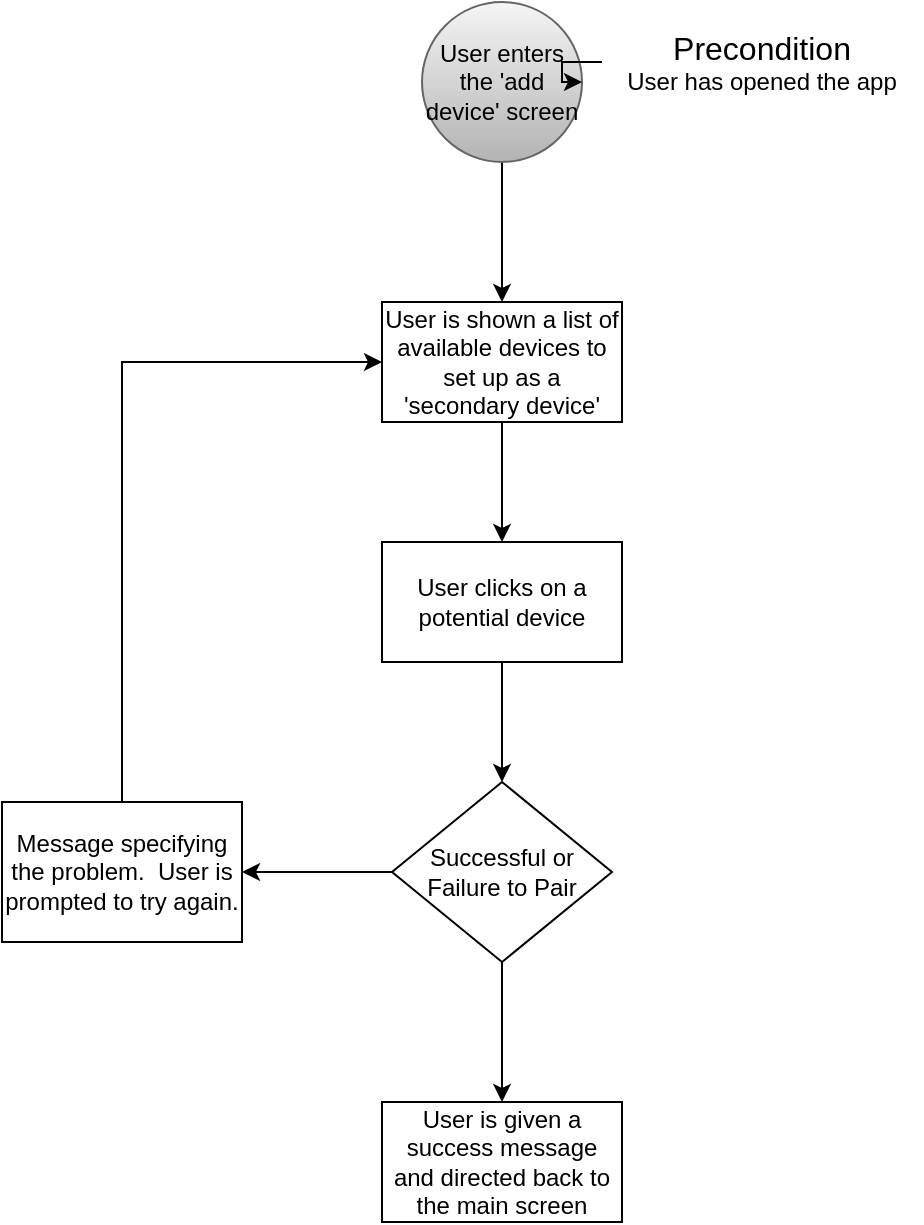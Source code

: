 <mxfile version="13.6.5">
    <diagram id="o3KW7QgCzo3e-9KRqWMI" name="Page-1">
        <mxGraphModel dx="752" dy="755" grid="1" gridSize="10" guides="1" tooltips="1" connect="1" arrows="1" fold="1" page="1" pageScale="1" pageWidth="827" pageHeight="1169" math="0" shadow="0">
            <root>
                <mxCell id="0"/>
                <mxCell id="1" parent="0"/>
                <mxCell id="GBChhYuTOTe9tz5duwFy-11" style="edgeStyle=orthogonalEdgeStyle;rounded=0;orthogonalLoop=1;jettySize=auto;html=1;entryX=0.5;entryY=0;entryDx=0;entryDy=0;" parent="1" source="GBChhYuTOTe9tz5duwFy-2" target="GBChhYuTOTe9tz5duwFy-5" edge="1">
                    <mxGeometry relative="1" as="geometry"/>
                </mxCell>
                <mxCell id="GBChhYuTOTe9tz5duwFy-2" value="&lt;font color=&quot;#000000&quot;&gt;User enters the 'add device' screen&lt;/font&gt;" style="ellipse;whiteSpace=wrap;html=1;aspect=fixed;fillColor=#f5f5f5;strokeColor=#666666;gradientColor=#b3b3b3;" parent="1" vertex="1">
                    <mxGeometry x="400" y="50" width="80" height="80" as="geometry"/>
                </mxCell>
                <mxCell id="2" value="" style="edgeStyle=orthogonalEdgeStyle;rounded=0;orthogonalLoop=1;jettySize=auto;html=1;" edge="1" parent="1" source="GBChhYuTOTe9tz5duwFy-3" target="GBChhYuTOTe9tz5duwFy-2">
                    <mxGeometry relative="1" as="geometry"/>
                </mxCell>
                <mxCell id="GBChhYuTOTe9tz5duwFy-3" value="&lt;div&gt;&lt;font style=&quot;font-size: 16px&quot;&gt;Precondition&lt;br&gt;&lt;/font&gt;&lt;/div&gt;&lt;div&gt;User has opened the app&lt;br&gt;&lt;font style=&quot;font-size: 16px&quot;&gt;&lt;/font&gt;&lt;/div&gt;" style="text;html=1;strokeColor=none;fillColor=none;align=center;verticalAlign=middle;whiteSpace=wrap;rounded=0;" parent="1" vertex="1">
                    <mxGeometry x="490" y="70" width="160" height="20" as="geometry"/>
                </mxCell>
                <mxCell id="GBChhYuTOTe9tz5duwFy-12" style="edgeStyle=orthogonalEdgeStyle;rounded=0;orthogonalLoop=1;jettySize=auto;html=1;entryX=0.5;entryY=0;entryDx=0;entryDy=0;" parent="1" source="GBChhYuTOTe9tz5duwFy-5" target="GBChhYuTOTe9tz5duwFy-6" edge="1">
                    <mxGeometry relative="1" as="geometry"/>
                </mxCell>
                <mxCell id="GBChhYuTOTe9tz5duwFy-5" value="User is shown a list of available devices to set up as a 'secondary device'" style="rounded=0;whiteSpace=wrap;html=1;" parent="1" vertex="1">
                    <mxGeometry x="380" y="200" width="120" height="60" as="geometry"/>
                </mxCell>
                <mxCell id="GBChhYuTOTe9tz5duwFy-13" style="edgeStyle=orthogonalEdgeStyle;rounded=0;orthogonalLoop=1;jettySize=auto;html=1;entryX=0.5;entryY=0;entryDx=0;entryDy=0;" parent="1" source="GBChhYuTOTe9tz5duwFy-6" target="GBChhYuTOTe9tz5duwFy-8" edge="1">
                    <mxGeometry relative="1" as="geometry"/>
                </mxCell>
                <mxCell id="GBChhYuTOTe9tz5duwFy-6" value="User clicks on a potential device" style="rounded=0;whiteSpace=wrap;html=1;" parent="1" vertex="1">
                    <mxGeometry x="380" y="320" width="120" height="60" as="geometry"/>
                </mxCell>
                <mxCell id="GBChhYuTOTe9tz5duwFy-14" style="edgeStyle=orthogonalEdgeStyle;rounded=0;orthogonalLoop=1;jettySize=auto;html=1;entryX=0.5;entryY=0;entryDx=0;entryDy=0;" parent="1" source="GBChhYuTOTe9tz5duwFy-8" target="GBChhYuTOTe9tz5duwFy-10" edge="1">
                    <mxGeometry relative="1" as="geometry"/>
                </mxCell>
                <mxCell id="GBChhYuTOTe9tz5duwFy-15" style="edgeStyle=orthogonalEdgeStyle;rounded=0;orthogonalLoop=1;jettySize=auto;html=1;entryX=1;entryY=0.5;entryDx=0;entryDy=0;" parent="1" source="GBChhYuTOTe9tz5duwFy-8" target="GBChhYuTOTe9tz5duwFy-9" edge="1">
                    <mxGeometry relative="1" as="geometry"/>
                </mxCell>
                <mxCell id="GBChhYuTOTe9tz5duwFy-8" value="Successful or Failure to Pair" style="rhombus;whiteSpace=wrap;html=1;" parent="1" vertex="1">
                    <mxGeometry x="385" y="440" width="110" height="90" as="geometry"/>
                </mxCell>
                <mxCell id="GBChhYuTOTe9tz5duwFy-16" style="edgeStyle=orthogonalEdgeStyle;rounded=0;orthogonalLoop=1;jettySize=auto;html=1;entryX=0;entryY=0.5;entryDx=0;entryDy=0;" parent="1" source="GBChhYuTOTe9tz5duwFy-9" target="GBChhYuTOTe9tz5duwFy-5" edge="1">
                    <mxGeometry relative="1" as="geometry">
                        <mxPoint x="250" y="210" as="targetPoint"/>
                        <Array as="points">
                            <mxPoint x="250" y="230"/>
                        </Array>
                    </mxGeometry>
                </mxCell>
                <mxCell id="GBChhYuTOTe9tz5duwFy-9" value="Message specifying the problem.&amp;nbsp; User is prompted to try again." style="rounded=0;whiteSpace=wrap;html=1;" parent="1" vertex="1">
                    <mxGeometry x="190" y="450" width="120" height="70" as="geometry"/>
                </mxCell>
                <mxCell id="GBChhYuTOTe9tz5duwFy-10" value="User is given a success message and directed back to the main screen" style="rounded=0;whiteSpace=wrap;html=1;" parent="1" vertex="1">
                    <mxGeometry x="380" y="600" width="120" height="60" as="geometry"/>
                </mxCell>
            </root>
        </mxGraphModel>
    </diagram>
</mxfile>